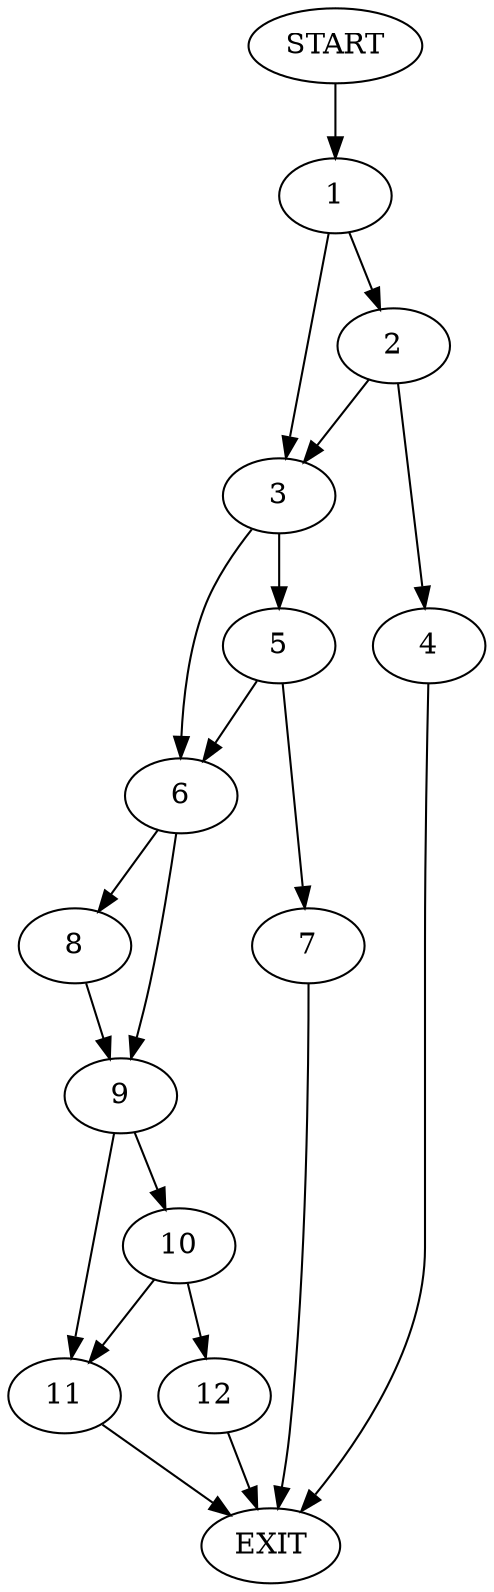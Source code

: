 digraph {
0 [label="START"]
13 [label="EXIT"]
0 -> 1
1 -> 2
1 -> 3
2 -> 4
2 -> 3
3 -> 5
3 -> 6
4 -> 13
5 -> 7
5 -> 6
6 -> 8
6 -> 9
7 -> 13
8 -> 9
9 -> 10
9 -> 11
10 -> 12
10 -> 11
11 -> 13
12 -> 13
}
